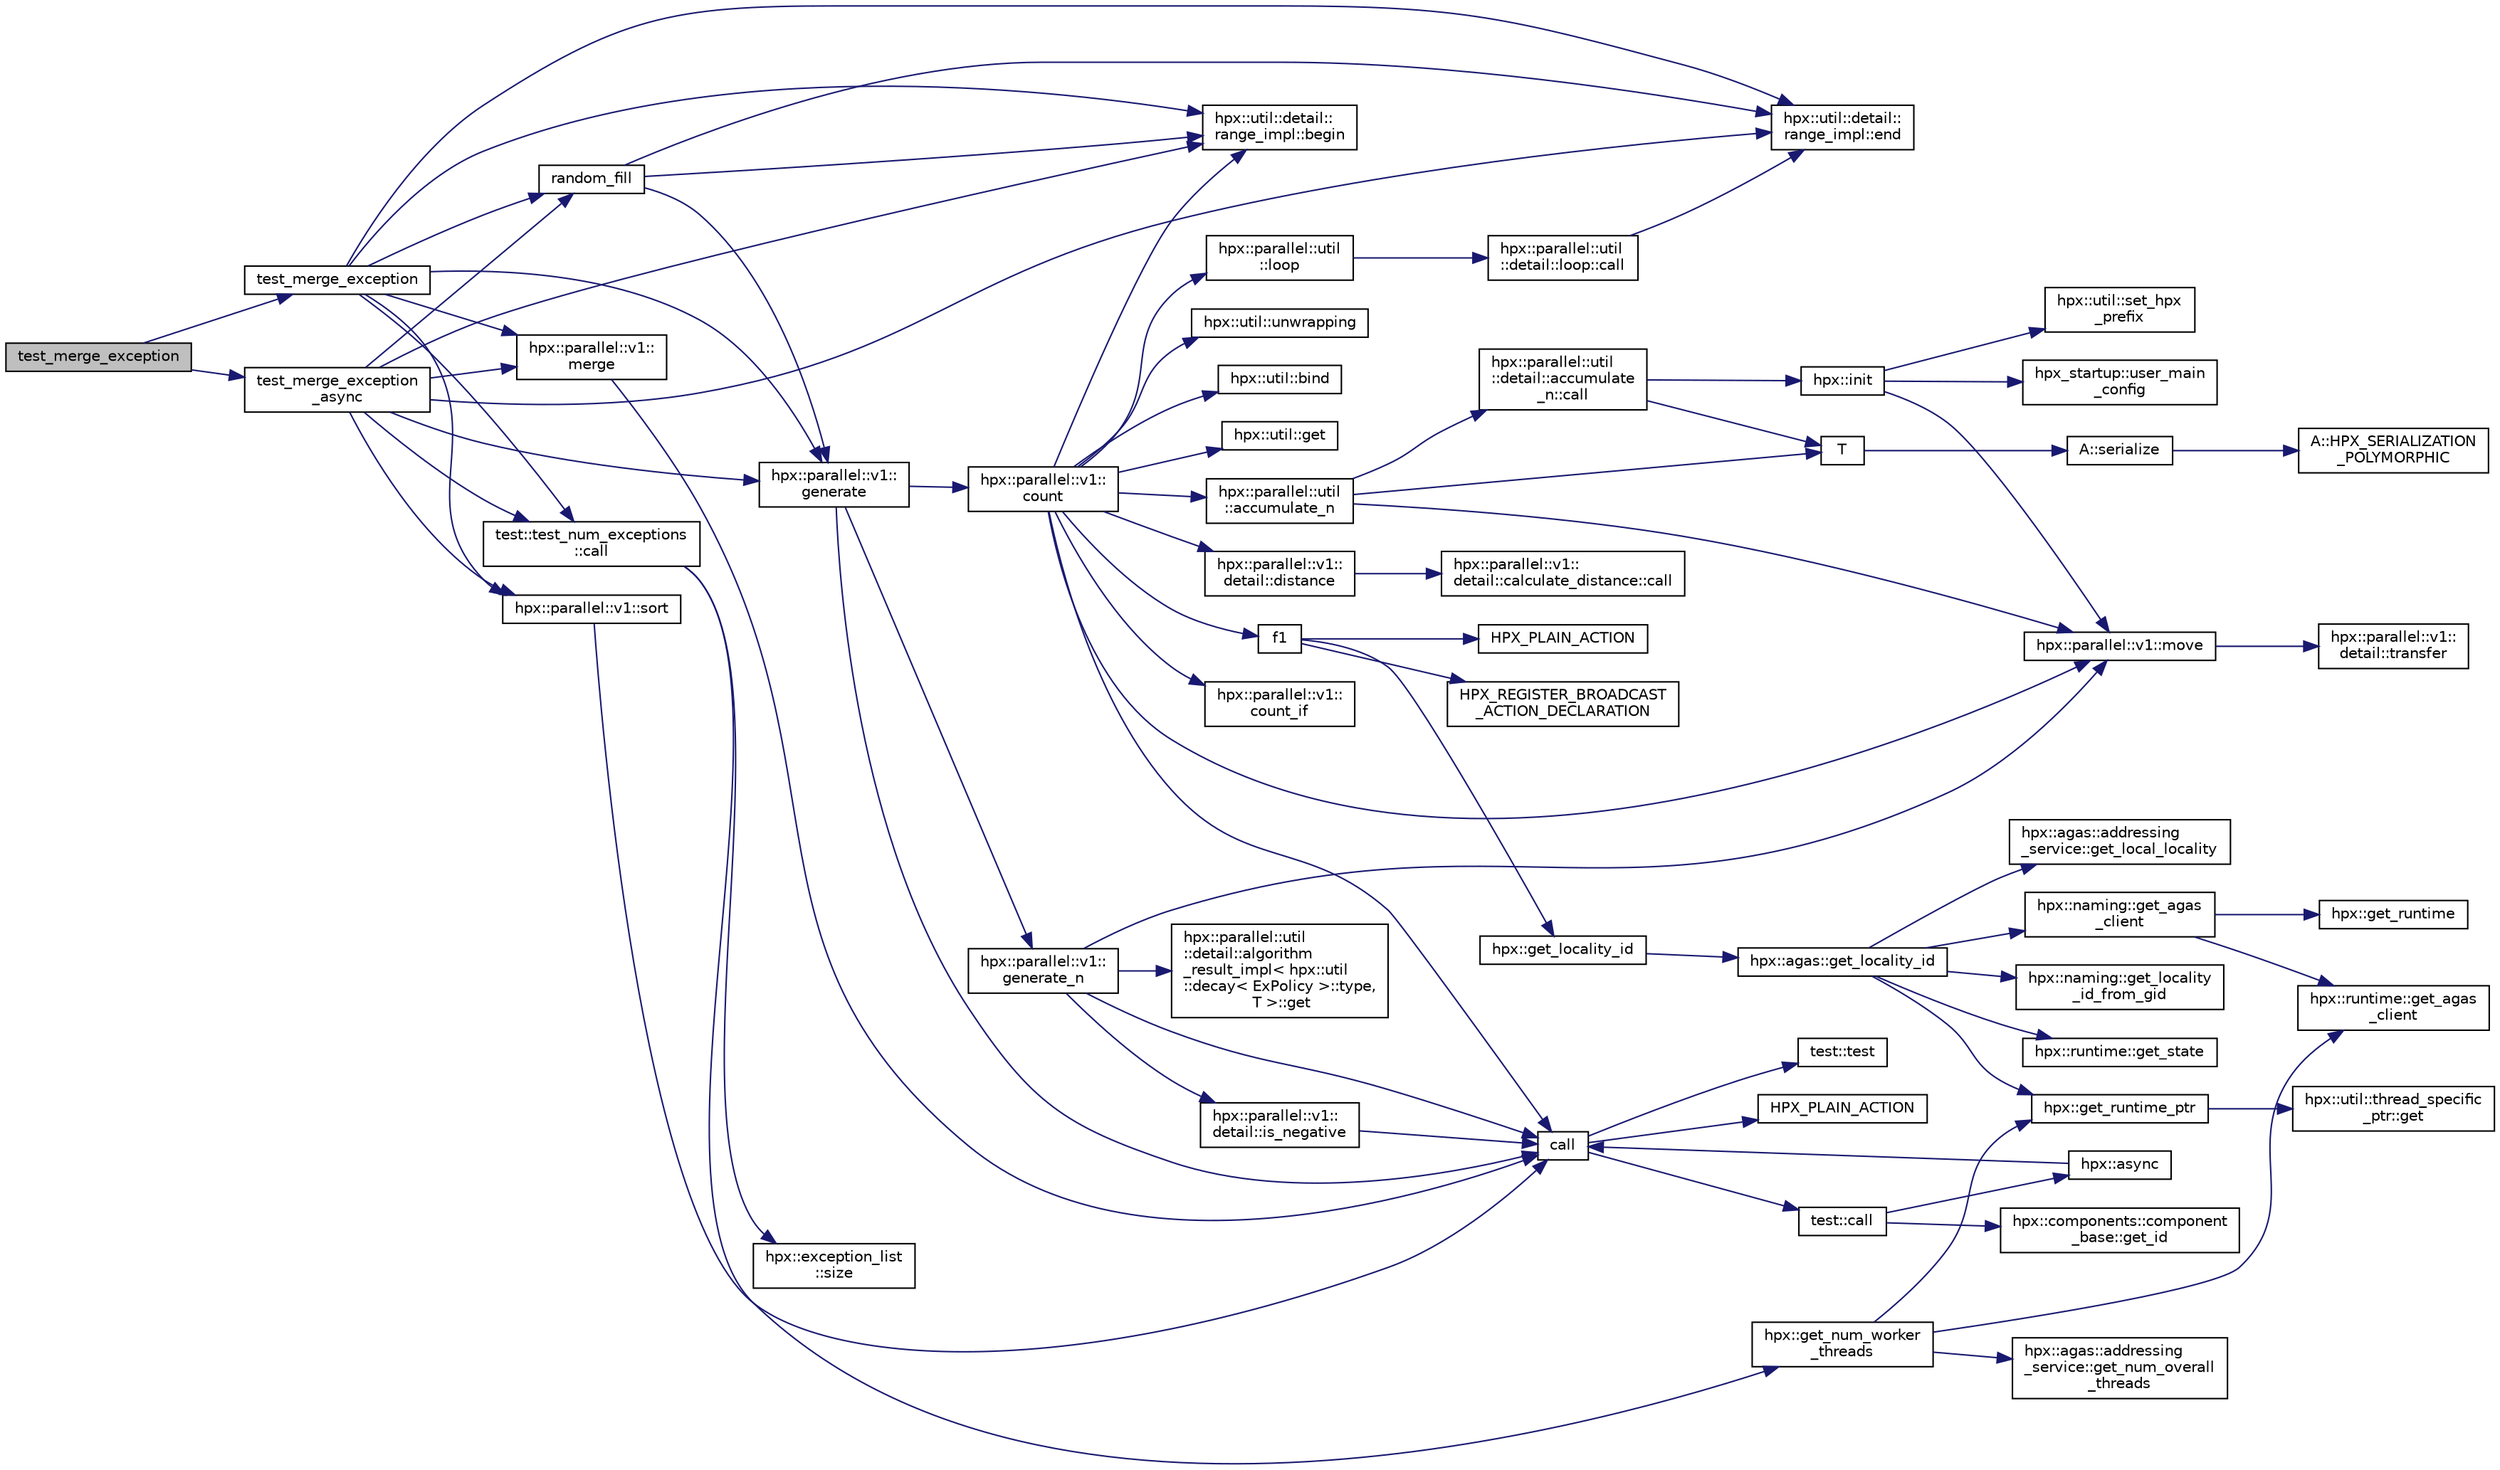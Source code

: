 digraph "test_merge_exception"
{
  edge [fontname="Helvetica",fontsize="10",labelfontname="Helvetica",labelfontsize="10"];
  node [fontname="Helvetica",fontsize="10",shape=record];
  rankdir="LR";
  Node425 [label="test_merge_exception",height=0.2,width=0.4,color="black", fillcolor="grey75", style="filled", fontcolor="black"];
  Node425 -> Node426 [color="midnightblue",fontsize="10",style="solid",fontname="Helvetica"];
  Node426 [label="test_merge_exception",height=0.2,width=0.4,color="black", fillcolor="white", style="filled",URL="$dc/d10/merge__tests_8hpp.html#a7ae58389ece8b56d2ebaf07ce28db977"];
  Node426 -> Node427 [color="midnightblue",fontsize="10",style="solid",fontname="Helvetica"];
  Node427 [label="hpx::parallel::v1::\lgenerate",height=0.2,width=0.4,color="black", fillcolor="white", style="filled",URL="$db/db9/namespacehpx_1_1parallel_1_1v1.html#a1f74f2be2954d6fbd8278df5fedb946a"];
  Node427 -> Node428 [color="midnightblue",fontsize="10",style="solid",fontname="Helvetica"];
  Node428 [label="hpx::parallel::v1::\lgenerate_n",height=0.2,width=0.4,color="black", fillcolor="white", style="filled",URL="$db/db9/namespacehpx_1_1parallel_1_1v1.html#a9fd6a170d9742750007e88805764ec8a"];
  Node428 -> Node429 [color="midnightblue",fontsize="10",style="solid",fontname="Helvetica"];
  Node429 [label="hpx::parallel::v1::\ldetail::is_negative",height=0.2,width=0.4,color="black", fillcolor="white", style="filled",URL="$d2/ddd/namespacehpx_1_1parallel_1_1v1_1_1detail.html#adf2e40fc4b20ad0fd442ee3118a4d527"];
  Node429 -> Node430 [color="midnightblue",fontsize="10",style="solid",fontname="Helvetica"];
  Node430 [label="call",height=0.2,width=0.4,color="black", fillcolor="white", style="filled",URL="$d2/d67/promise__1620_8cpp.html#a58357f0b82bc761e1d0b9091ed563a70"];
  Node430 -> Node431 [color="midnightblue",fontsize="10",style="solid",fontname="Helvetica"];
  Node431 [label="test::test",height=0.2,width=0.4,color="black", fillcolor="white", style="filled",URL="$d8/d89/structtest.html#ab42d5ece712d716b04cb3f686f297a26"];
  Node430 -> Node432 [color="midnightblue",fontsize="10",style="solid",fontname="Helvetica"];
  Node432 [label="HPX_PLAIN_ACTION",height=0.2,width=0.4,color="black", fillcolor="white", style="filled",URL="$d2/d67/promise__1620_8cpp.html#ab96aab827a4b1fcaf66cfe0ba83fef23"];
  Node430 -> Node433 [color="midnightblue",fontsize="10",style="solid",fontname="Helvetica"];
  Node433 [label="test::call",height=0.2,width=0.4,color="black", fillcolor="white", style="filled",URL="$d8/d89/structtest.html#aeb29e7ed6518b9426ccf1344c52620ae"];
  Node433 -> Node434 [color="midnightblue",fontsize="10",style="solid",fontname="Helvetica"];
  Node434 [label="hpx::async",height=0.2,width=0.4,color="black", fillcolor="white", style="filled",URL="$d8/d83/namespacehpx.html#acb7d8e37b73b823956ce144f9a57eaa4"];
  Node434 -> Node430 [color="midnightblue",fontsize="10",style="solid",fontname="Helvetica"];
  Node433 -> Node435 [color="midnightblue",fontsize="10",style="solid",fontname="Helvetica"];
  Node435 [label="hpx::components::component\l_base::get_id",height=0.2,width=0.4,color="black", fillcolor="white", style="filled",URL="$d2/de6/classhpx_1_1components_1_1component__base.html#a4c8fd93514039bdf01c48d66d82b19cd"];
  Node428 -> Node436 [color="midnightblue",fontsize="10",style="solid",fontname="Helvetica"];
  Node436 [label="hpx::parallel::util\l::detail::algorithm\l_result_impl\< hpx::util\l::decay\< ExPolicy \>::type,\l T \>::get",height=0.2,width=0.4,color="black", fillcolor="white", style="filled",URL="$d2/d42/structhpx_1_1parallel_1_1util_1_1detail_1_1algorithm__result__impl.html#ab5b051e8ec74eff5e0e62fd63f5d377e"];
  Node428 -> Node437 [color="midnightblue",fontsize="10",style="solid",fontname="Helvetica"];
  Node437 [label="hpx::parallel::v1::move",height=0.2,width=0.4,color="black", fillcolor="white", style="filled",URL="$db/db9/namespacehpx_1_1parallel_1_1v1.html#aa7c4ede081ce786c9d1eb1adff495cfc"];
  Node437 -> Node438 [color="midnightblue",fontsize="10",style="solid",fontname="Helvetica"];
  Node438 [label="hpx::parallel::v1::\ldetail::transfer",height=0.2,width=0.4,color="black", fillcolor="white", style="filled",URL="$d2/ddd/namespacehpx_1_1parallel_1_1v1_1_1detail.html#ab1b56a05e1885ca7cc7ffa1804dd2f3c"];
  Node428 -> Node430 [color="midnightblue",fontsize="10",style="solid",fontname="Helvetica"];
  Node427 -> Node439 [color="midnightblue",fontsize="10",style="solid",fontname="Helvetica"];
  Node439 [label="hpx::parallel::v1::\lcount",height=0.2,width=0.4,color="black", fillcolor="white", style="filled",URL="$db/db9/namespacehpx_1_1parallel_1_1v1.html#a19d058114a2bd44801aab4176b188e23"];
  Node439 -> Node440 [color="midnightblue",fontsize="10",style="solid",fontname="Helvetica"];
  Node440 [label="hpx::parallel::v1::\lcount_if",height=0.2,width=0.4,color="black", fillcolor="white", style="filled",URL="$db/db9/namespacehpx_1_1parallel_1_1v1.html#ad836ff017ec208c2d6388a9b47b05ce0"];
  Node439 -> Node441 [color="midnightblue",fontsize="10",style="solid",fontname="Helvetica"];
  Node441 [label="f1",height=0.2,width=0.4,color="black", fillcolor="white", style="filled",URL="$d8/d8b/broadcast_8cpp.html#a1751fbd41f2529b84514a9dbd767959a"];
  Node441 -> Node442 [color="midnightblue",fontsize="10",style="solid",fontname="Helvetica"];
  Node442 [label="hpx::get_locality_id",height=0.2,width=0.4,color="black", fillcolor="white", style="filled",URL="$d8/d83/namespacehpx.html#a158d7c54a657bb364c1704033010697b",tooltip="Return the number of the locality this function is being called from. "];
  Node442 -> Node443 [color="midnightblue",fontsize="10",style="solid",fontname="Helvetica"];
  Node443 [label="hpx::agas::get_locality_id",height=0.2,width=0.4,color="black", fillcolor="white", style="filled",URL="$dc/d54/namespacehpx_1_1agas.html#a491cc2ddecdf0f1a9129900caa6a4d3e"];
  Node443 -> Node444 [color="midnightblue",fontsize="10",style="solid",fontname="Helvetica"];
  Node444 [label="hpx::get_runtime_ptr",height=0.2,width=0.4,color="black", fillcolor="white", style="filled",URL="$d8/d83/namespacehpx.html#af29daf2bb3e01b4d6495a1742b6cce64"];
  Node444 -> Node445 [color="midnightblue",fontsize="10",style="solid",fontname="Helvetica"];
  Node445 [label="hpx::util::thread_specific\l_ptr::get",height=0.2,width=0.4,color="black", fillcolor="white", style="filled",URL="$d4/d4c/structhpx_1_1util_1_1thread__specific__ptr.html#a3b27d8520710478aa41d1f74206bdba9"];
  Node443 -> Node446 [color="midnightblue",fontsize="10",style="solid",fontname="Helvetica"];
  Node446 [label="hpx::runtime::get_state",height=0.2,width=0.4,color="black", fillcolor="white", style="filled",URL="$d0/d7b/classhpx_1_1runtime.html#ab405f80e060dac95d624520f38b0524c"];
  Node443 -> Node447 [color="midnightblue",fontsize="10",style="solid",fontname="Helvetica"];
  Node447 [label="hpx::naming::get_agas\l_client",height=0.2,width=0.4,color="black", fillcolor="white", style="filled",URL="$d4/dc9/namespacehpx_1_1naming.html#a0408fffd5d34b620712a801b0ae3b032"];
  Node447 -> Node448 [color="midnightblue",fontsize="10",style="solid",fontname="Helvetica"];
  Node448 [label="hpx::get_runtime",height=0.2,width=0.4,color="black", fillcolor="white", style="filled",URL="$d8/d83/namespacehpx.html#aef902cc6c7dd3b9fbadf34d1e850a070"];
  Node447 -> Node449 [color="midnightblue",fontsize="10",style="solid",fontname="Helvetica"];
  Node449 [label="hpx::runtime::get_agas\l_client",height=0.2,width=0.4,color="black", fillcolor="white", style="filled",URL="$d0/d7b/classhpx_1_1runtime.html#aeb5dddd30d6b9861669af8ad44d1a96a"];
  Node443 -> Node450 [color="midnightblue",fontsize="10",style="solid",fontname="Helvetica"];
  Node450 [label="hpx::agas::addressing\l_service::get_local_locality",height=0.2,width=0.4,color="black", fillcolor="white", style="filled",URL="$db/d58/structhpx_1_1agas_1_1addressing__service.html#ab52c19a37c2a7a006c6c15f90ad0539c"];
  Node443 -> Node451 [color="midnightblue",fontsize="10",style="solid",fontname="Helvetica"];
  Node451 [label="hpx::naming::get_locality\l_id_from_gid",height=0.2,width=0.4,color="black", fillcolor="white", style="filled",URL="$d4/dc9/namespacehpx_1_1naming.html#a7fd43037784560bd04fda9b49e33529f"];
  Node441 -> Node452 [color="midnightblue",fontsize="10",style="solid",fontname="Helvetica"];
  Node452 [label="HPX_PLAIN_ACTION",height=0.2,width=0.4,color="black", fillcolor="white", style="filled",URL="$d8/d8b/broadcast_8cpp.html#a19685a0394ce6a99351f7a679f6eeefc"];
  Node441 -> Node453 [color="midnightblue",fontsize="10",style="solid",fontname="Helvetica"];
  Node453 [label="HPX_REGISTER_BROADCAST\l_ACTION_DECLARATION",height=0.2,width=0.4,color="black", fillcolor="white", style="filled",URL="$d7/d38/addressing__service_8cpp.html#a573d764d9cb34eec46a4bdffcf07875f"];
  Node439 -> Node454 [color="midnightblue",fontsize="10",style="solid",fontname="Helvetica"];
  Node454 [label="hpx::parallel::util\l::loop",height=0.2,width=0.4,color="black", fillcolor="white", style="filled",URL="$df/dc6/namespacehpx_1_1parallel_1_1util.html#a3f434e00f42929aac85debb8c5782213"];
  Node454 -> Node455 [color="midnightblue",fontsize="10",style="solid",fontname="Helvetica"];
  Node455 [label="hpx::parallel::util\l::detail::loop::call",height=0.2,width=0.4,color="black", fillcolor="white", style="filled",URL="$da/d06/structhpx_1_1parallel_1_1util_1_1detail_1_1loop.html#a5c5e8dbda782f09cdb7bc2509e3bf09e"];
  Node455 -> Node456 [color="midnightblue",fontsize="10",style="solid",fontname="Helvetica"];
  Node456 [label="hpx::util::detail::\lrange_impl::end",height=0.2,width=0.4,color="black", fillcolor="white", style="filled",URL="$d4/d4a/namespacehpx_1_1util_1_1detail_1_1range__impl.html#afb2ea48b0902f52ee4d8b764807b4316"];
  Node439 -> Node457 [color="midnightblue",fontsize="10",style="solid",fontname="Helvetica"];
  Node457 [label="hpx::util::bind",height=0.2,width=0.4,color="black", fillcolor="white", style="filled",URL="$df/dad/namespacehpx_1_1util.html#ad844caedf82a0173d6909d910c3e48c6"];
  Node439 -> Node437 [color="midnightblue",fontsize="10",style="solid",fontname="Helvetica"];
  Node439 -> Node458 [color="midnightblue",fontsize="10",style="solid",fontname="Helvetica"];
  Node458 [label="hpx::util::get",height=0.2,width=0.4,color="black", fillcolor="white", style="filled",URL="$df/dad/namespacehpx_1_1util.html#a5cbd3c41f03f4d4acaedaa4777e3cc02"];
  Node439 -> Node430 [color="midnightblue",fontsize="10",style="solid",fontname="Helvetica"];
  Node439 -> Node459 [color="midnightblue",fontsize="10",style="solid",fontname="Helvetica"];
  Node459 [label="hpx::parallel::v1::\ldetail::distance",height=0.2,width=0.4,color="black", fillcolor="white", style="filled",URL="$d2/ddd/namespacehpx_1_1parallel_1_1v1_1_1detail.html#a6bea3c6a5f470cad11f27ee6bab4a33f"];
  Node459 -> Node460 [color="midnightblue",fontsize="10",style="solid",fontname="Helvetica"];
  Node460 [label="hpx::parallel::v1::\ldetail::calculate_distance::call",height=0.2,width=0.4,color="black", fillcolor="white", style="filled",URL="$db/dfa/structhpx_1_1parallel_1_1v1_1_1detail_1_1calculate__distance.html#a950a6627830a7d019ac0e734b0a447bf"];
  Node439 -> Node461 [color="midnightblue",fontsize="10",style="solid",fontname="Helvetica"];
  Node461 [label="hpx::util::unwrapping",height=0.2,width=0.4,color="black", fillcolor="white", style="filled",URL="$df/dad/namespacehpx_1_1util.html#a7529d9ac687684c33403cdd1f9cef8e4"];
  Node439 -> Node462 [color="midnightblue",fontsize="10",style="solid",fontname="Helvetica"];
  Node462 [label="hpx::parallel::util\l::accumulate_n",height=0.2,width=0.4,color="black", fillcolor="white", style="filled",URL="$df/dc6/namespacehpx_1_1parallel_1_1util.html#af19f9a2722f97c2247ea5d0dbb5e2d25"];
  Node462 -> Node463 [color="midnightblue",fontsize="10",style="solid",fontname="Helvetica"];
  Node463 [label="hpx::parallel::util\l::detail::accumulate\l_n::call",height=0.2,width=0.4,color="black", fillcolor="white", style="filled",URL="$d8/d3b/structhpx_1_1parallel_1_1util_1_1detail_1_1accumulate__n.html#a765aceb8ab313fc92f7c4aaf70ccca8f"];
  Node463 -> Node464 [color="midnightblue",fontsize="10",style="solid",fontname="Helvetica"];
  Node464 [label="hpx::init",height=0.2,width=0.4,color="black", fillcolor="white", style="filled",URL="$d8/d83/namespacehpx.html#a3c694ea960b47c56b33351ba16e3d76b",tooltip="Main entry point for launching the HPX runtime system. "];
  Node464 -> Node465 [color="midnightblue",fontsize="10",style="solid",fontname="Helvetica"];
  Node465 [label="hpx::util::set_hpx\l_prefix",height=0.2,width=0.4,color="black", fillcolor="white", style="filled",URL="$df/dad/namespacehpx_1_1util.html#ae40a23c1ba0a48d9304dcf717a95793e"];
  Node464 -> Node466 [color="midnightblue",fontsize="10",style="solid",fontname="Helvetica"];
  Node466 [label="hpx_startup::user_main\l_config",height=0.2,width=0.4,color="black", fillcolor="white", style="filled",URL="$d3/dd2/namespacehpx__startup.html#aaac571d88bd3912a4225a23eb3261637"];
  Node464 -> Node437 [color="midnightblue",fontsize="10",style="solid",fontname="Helvetica"];
  Node463 -> Node467 [color="midnightblue",fontsize="10",style="solid",fontname="Helvetica"];
  Node467 [label="T",height=0.2,width=0.4,color="black", fillcolor="white", style="filled",URL="$db/d33/polymorphic__semiintrusive__template_8cpp.html#ad187658f9cb91c1312b39ae7e896f1ea"];
  Node467 -> Node468 [color="midnightblue",fontsize="10",style="solid",fontname="Helvetica"];
  Node468 [label="A::serialize",height=0.2,width=0.4,color="black", fillcolor="white", style="filled",URL="$d7/da0/struct_a.html#a5f5c287cf471e274ed9dda0da1592212"];
  Node468 -> Node469 [color="midnightblue",fontsize="10",style="solid",fontname="Helvetica"];
  Node469 [label="A::HPX_SERIALIZATION\l_POLYMORPHIC",height=0.2,width=0.4,color="black", fillcolor="white", style="filled",URL="$d7/da0/struct_a.html#ada978cc156cebbafddb1f3aa4c01918c"];
  Node462 -> Node437 [color="midnightblue",fontsize="10",style="solid",fontname="Helvetica"];
  Node462 -> Node467 [color="midnightblue",fontsize="10",style="solid",fontname="Helvetica"];
  Node439 -> Node470 [color="midnightblue",fontsize="10",style="solid",fontname="Helvetica"];
  Node470 [label="hpx::util::detail::\lrange_impl::begin",height=0.2,width=0.4,color="black", fillcolor="white", style="filled",URL="$d4/d4a/namespacehpx_1_1util_1_1detail_1_1range__impl.html#a31e165df2b865cdd961f35ce938db41a"];
  Node427 -> Node430 [color="midnightblue",fontsize="10",style="solid",fontname="Helvetica"];
  Node426 -> Node470 [color="midnightblue",fontsize="10",style="solid",fontname="Helvetica"];
  Node426 -> Node456 [color="midnightblue",fontsize="10",style="solid",fontname="Helvetica"];
  Node426 -> Node471 [color="midnightblue",fontsize="10",style="solid",fontname="Helvetica"];
  Node471 [label="random_fill",height=0.2,width=0.4,color="black", fillcolor="white", style="filled",URL="$dd/d52/safe__object_8cpp.html#af11000111cdbb07ee1790cab60009256"];
  Node471 -> Node427 [color="midnightblue",fontsize="10",style="solid",fontname="Helvetica"];
  Node471 -> Node470 [color="midnightblue",fontsize="10",style="solid",fontname="Helvetica"];
  Node471 -> Node456 [color="midnightblue",fontsize="10",style="solid",fontname="Helvetica"];
  Node426 -> Node472 [color="midnightblue",fontsize="10",style="solid",fontname="Helvetica"];
  Node472 [label="hpx::parallel::v1::sort",height=0.2,width=0.4,color="black", fillcolor="white", style="filled",URL="$db/db9/namespacehpx_1_1parallel_1_1v1.html#ae1153bd13c544f90055c5ca181145297"];
  Node472 -> Node430 [color="midnightblue",fontsize="10",style="solid",fontname="Helvetica"];
  Node426 -> Node473 [color="midnightblue",fontsize="10",style="solid",fontname="Helvetica"];
  Node473 [label="hpx::parallel::v1::\lmerge",height=0.2,width=0.4,color="black", fillcolor="white", style="filled",URL="$db/db9/namespacehpx_1_1parallel_1_1v1.html#ae6c646d42a1dd0808035a996cc62584c"];
  Node473 -> Node430 [color="midnightblue",fontsize="10",style="solid",fontname="Helvetica"];
  Node426 -> Node474 [color="midnightblue",fontsize="10",style="solid",fontname="Helvetica"];
  Node474 [label="test::test_num_exceptions\l::call",height=0.2,width=0.4,color="black", fillcolor="white", style="filled",URL="$da/ddb/structtest_1_1test__num__exceptions.html#a2c1e3b76f9abd4d358ae0258203b90b7"];
  Node474 -> Node475 [color="midnightblue",fontsize="10",style="solid",fontname="Helvetica"];
  Node475 [label="hpx::exception_list\l::size",height=0.2,width=0.4,color="black", fillcolor="white", style="filled",URL="$d2/def/classhpx_1_1exception__list.html#ae4e3e1b70e8185033656d891749a234e"];
  Node474 -> Node476 [color="midnightblue",fontsize="10",style="solid",fontname="Helvetica"];
  Node476 [label="hpx::get_num_worker\l_threads",height=0.2,width=0.4,color="black", fillcolor="white", style="filled",URL="$d8/d83/namespacehpx.html#ae0cb050327ed37e6863061bd1761409e",tooltip="Return the number of worker OS- threads used to execute HPX threads. "];
  Node476 -> Node444 [color="midnightblue",fontsize="10",style="solid",fontname="Helvetica"];
  Node476 -> Node449 [color="midnightblue",fontsize="10",style="solid",fontname="Helvetica"];
  Node476 -> Node477 [color="midnightblue",fontsize="10",style="solid",fontname="Helvetica"];
  Node477 [label="hpx::agas::addressing\l_service::get_num_overall\l_threads",height=0.2,width=0.4,color="black", fillcolor="white", style="filled",URL="$db/d58/structhpx_1_1agas_1_1addressing__service.html#a55800470ad2b28e283653df58d59ec49"];
  Node425 -> Node478 [color="midnightblue",fontsize="10",style="solid",fontname="Helvetica"];
  Node478 [label="test_merge_exception\l_async",height=0.2,width=0.4,color="black", fillcolor="white", style="filled",URL="$dc/d10/merge__tests_8hpp.html#a10246498e235d5b69dc3858175ee5309"];
  Node478 -> Node427 [color="midnightblue",fontsize="10",style="solid",fontname="Helvetica"];
  Node478 -> Node470 [color="midnightblue",fontsize="10",style="solid",fontname="Helvetica"];
  Node478 -> Node456 [color="midnightblue",fontsize="10",style="solid",fontname="Helvetica"];
  Node478 -> Node471 [color="midnightblue",fontsize="10",style="solid",fontname="Helvetica"];
  Node478 -> Node472 [color="midnightblue",fontsize="10",style="solid",fontname="Helvetica"];
  Node478 -> Node473 [color="midnightblue",fontsize="10",style="solid",fontname="Helvetica"];
  Node478 -> Node474 [color="midnightblue",fontsize="10",style="solid",fontname="Helvetica"];
}
